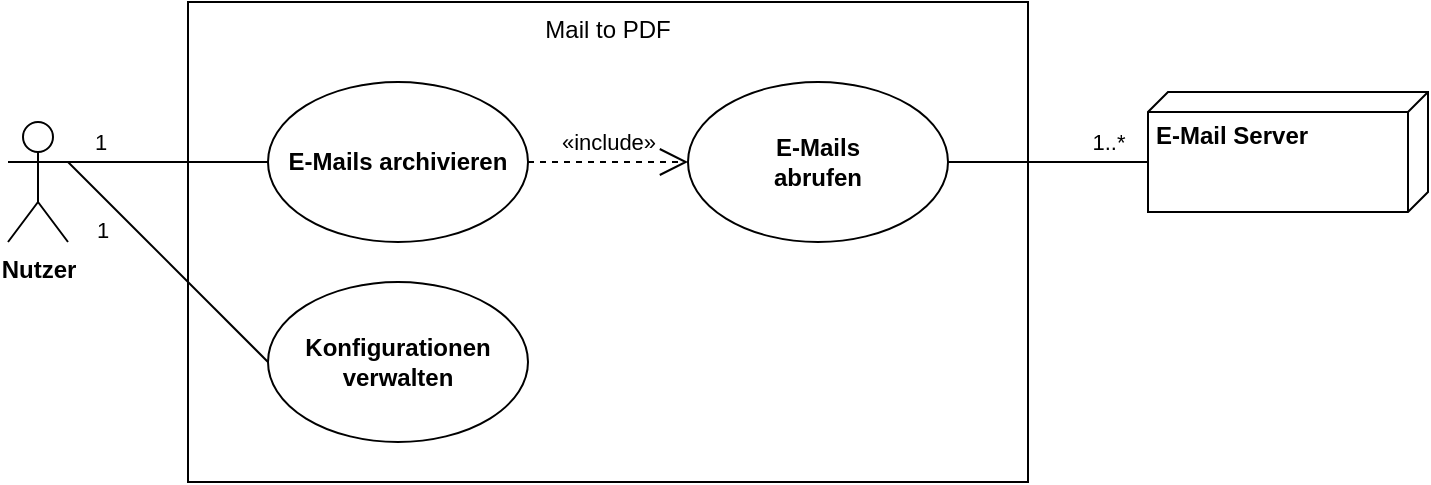 <mxfile version="13.4.2" type="device"><diagram id="8o4jot_LDvJK4G_tHTqe" name="Page-1"><mxGraphModel dx="1422" dy="752" grid="1" gridSize="10" guides="1" tooltips="1" connect="1" arrows="1" fold="1" page="1" pageScale="1" pageWidth="827" pageHeight="1169" math="0" shadow="0"><root><mxCell id="0"/><mxCell id="1" parent="0"/><mxCell id="KGXMPvJzG-CdBeTMElgn-48" value="Mail to PDF" style="rounded=0;whiteSpace=wrap;html=1;verticalAlign=top;" vertex="1" parent="1"><mxGeometry x="160" y="140" width="420" height="240" as="geometry"/></mxCell><mxCell id="KGXMPvJzG-CdBeTMElgn-45" value="&lt;b&gt;Nutzer&lt;/b&gt;" style="shape=umlActor;verticalLabelPosition=bottom;verticalAlign=top;html=1;outlineConnect=0;" vertex="1" parent="1"><mxGeometry x="70" y="200" width="30" height="60" as="geometry"/></mxCell><mxCell id="KGXMPvJzG-CdBeTMElgn-46" value="&lt;b&gt;E-Mails archivieren&lt;br&gt;&lt;/b&gt;" style="ellipse;whiteSpace=wrap;html=1;" vertex="1" parent="1"><mxGeometry x="200" y="180" width="130" height="80" as="geometry"/></mxCell><mxCell id="KGXMPvJzG-CdBeTMElgn-47" value="" style="endArrow=none;html=1;strokeColor=#000000;exitX=1;exitY=0.333;exitDx=0;exitDy=0;exitPerimeter=0;entryX=0;entryY=0.5;entryDx=0;entryDy=0;" edge="1" parent="1" source="KGXMPvJzG-CdBeTMElgn-45" target="KGXMPvJzG-CdBeTMElgn-46"><mxGeometry width="50" height="50" relative="1" as="geometry"><mxPoint x="430" y="410" as="sourcePoint"/><mxPoint x="480" y="360" as="targetPoint"/></mxGeometry></mxCell><mxCell id="KGXMPvJzG-CdBeTMElgn-51" value="1" style="edgeLabel;html=1;align=center;verticalAlign=middle;resizable=0;points=[];" vertex="1" connectable="0" parent="KGXMPvJzG-CdBeTMElgn-47"><mxGeometry x="-0.182" relative="1" as="geometry"><mxPoint x="-25" y="-10" as="offset"/></mxGeometry></mxCell><mxCell id="KGXMPvJzG-CdBeTMElgn-49" value="&lt;div&gt;&lt;b&gt;Konfigurationen&lt;/b&gt;&lt;/div&gt;&lt;div&gt;&lt;b&gt;verwalten&lt;br&gt;&lt;/b&gt;&lt;/div&gt;" style="ellipse;whiteSpace=wrap;html=1;" vertex="1" parent="1"><mxGeometry x="200" y="280" width="130" height="80" as="geometry"/></mxCell><mxCell id="KGXMPvJzG-CdBeTMElgn-50" value="" style="endArrow=none;html=1;strokeColor=#000000;exitX=1;exitY=0.333;exitDx=0;exitDy=0;exitPerimeter=0;entryX=0;entryY=0.5;entryDx=0;entryDy=0;" edge="1" parent="1" source="KGXMPvJzG-CdBeTMElgn-45" target="KGXMPvJzG-CdBeTMElgn-49"><mxGeometry width="50" height="50" relative="1" as="geometry"><mxPoint x="110" y="230" as="sourcePoint"/><mxPoint x="220" y="230" as="targetPoint"/></mxGeometry></mxCell><mxCell id="KGXMPvJzG-CdBeTMElgn-52" value="1" style="edgeLabel;html=1;align=center;verticalAlign=middle;resizable=0;points=[];" vertex="1" connectable="0" parent="KGXMPvJzG-CdBeTMElgn-50"><mxGeometry x="-0.364" y="-3" relative="1" as="geometry"><mxPoint x="-12.76" as="offset"/></mxGeometry></mxCell><mxCell id="KGXMPvJzG-CdBeTMElgn-53" value="&lt;b&gt;E-Mails&lt;br&gt;abrufen&lt;br&gt;&lt;/b&gt;" style="ellipse;whiteSpace=wrap;html=1;" vertex="1" parent="1"><mxGeometry x="410" y="180" width="130" height="80" as="geometry"/></mxCell><mxCell id="KGXMPvJzG-CdBeTMElgn-54" value="«include»" style="endArrow=open;endSize=12;dashed=1;html=1;strokeColor=#000000;entryX=0;entryY=0.5;entryDx=0;entryDy=0;exitX=1;exitY=0.5;exitDx=0;exitDy=0;" edge="1" parent="1" source="KGXMPvJzG-CdBeTMElgn-46" target="KGXMPvJzG-CdBeTMElgn-53"><mxGeometry y="10" width="160" relative="1" as="geometry"><mxPoint x="380" y="390" as="sourcePoint"/><mxPoint x="540" y="390" as="targetPoint"/><Array as="points"><mxPoint x="370" y="220"/></Array><mxPoint as="offset"/></mxGeometry></mxCell><mxCell id="KGXMPvJzG-CdBeTMElgn-55" value="&lt;b&gt;E-Mail Server&lt;/b&gt;" style="verticalAlign=top;align=left;spacingTop=8;spacingLeft=2;spacingRight=12;shape=cube;size=10;direction=south;fontStyle=0;html=1;" vertex="1" parent="1"><mxGeometry x="640" y="185" width="140" height="60" as="geometry"/></mxCell><mxCell id="KGXMPvJzG-CdBeTMElgn-56" value="" style="endArrow=none;html=1;strokeColor=#000000;entryX=0;entryY=0;entryDx=35;entryDy=140;entryPerimeter=0;exitX=1;exitY=0.5;exitDx=0;exitDy=0;" edge="1" parent="1" source="KGXMPvJzG-CdBeTMElgn-53" target="KGXMPvJzG-CdBeTMElgn-55"><mxGeometry width="50" height="50" relative="1" as="geometry"><mxPoint x="430" y="410" as="sourcePoint"/><mxPoint x="480" y="360" as="targetPoint"/></mxGeometry></mxCell><mxCell id="KGXMPvJzG-CdBeTMElgn-61" value="1..*" style="edgeLabel;html=1;align=center;verticalAlign=middle;resizable=0;points=[];" vertex="1" connectable="0" parent="KGXMPvJzG-CdBeTMElgn-56"><mxGeometry x="0.2" y="-1" relative="1" as="geometry"><mxPoint x="20" y="-11" as="offset"/></mxGeometry></mxCell></root></mxGraphModel></diagram></mxfile>